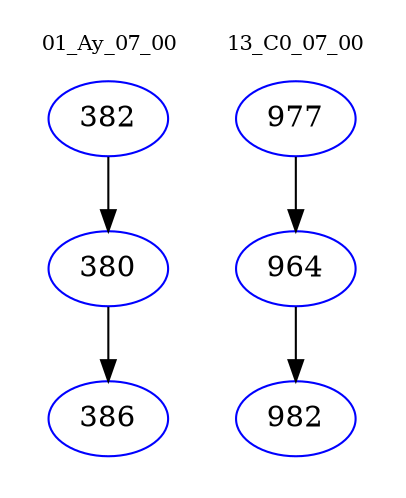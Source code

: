 digraph{
subgraph cluster_0 {
color = white
label = "01_Ay_07_00";
fontsize=10;
T0_382 [label="382", color="blue"]
T0_382 -> T0_380 [color="black"]
T0_380 [label="380", color="blue"]
T0_380 -> T0_386 [color="black"]
T0_386 [label="386", color="blue"]
}
subgraph cluster_1 {
color = white
label = "13_C0_07_00";
fontsize=10;
T1_977 [label="977", color="blue"]
T1_977 -> T1_964 [color="black"]
T1_964 [label="964", color="blue"]
T1_964 -> T1_982 [color="black"]
T1_982 [label="982", color="blue"]
}
}
